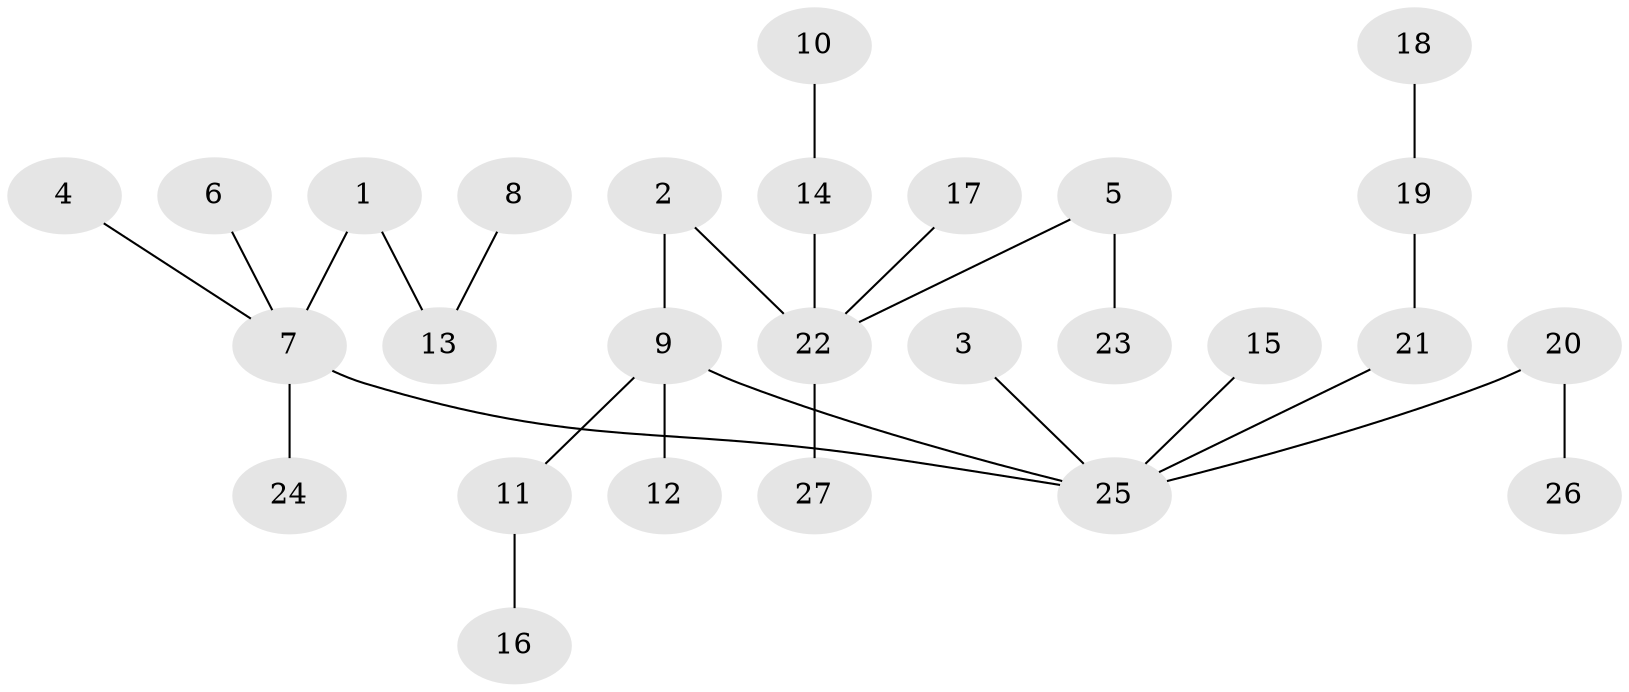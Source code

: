 // original degree distribution, {3: 0.07547169811320754, 8: 0.018867924528301886, 6: 0.05660377358490566, 1: 0.5283018867924528, 2: 0.2830188679245283, 4: 0.03773584905660377}
// Generated by graph-tools (version 1.1) at 2025/02/03/09/25 03:02:27]
// undirected, 27 vertices, 26 edges
graph export_dot {
graph [start="1"]
  node [color=gray90,style=filled];
  1;
  2;
  3;
  4;
  5;
  6;
  7;
  8;
  9;
  10;
  11;
  12;
  13;
  14;
  15;
  16;
  17;
  18;
  19;
  20;
  21;
  22;
  23;
  24;
  25;
  26;
  27;
  1 -- 7 [weight=1.0];
  1 -- 13 [weight=1.0];
  2 -- 9 [weight=1.0];
  2 -- 22 [weight=1.0];
  3 -- 25 [weight=1.0];
  4 -- 7 [weight=1.0];
  5 -- 22 [weight=1.0];
  5 -- 23 [weight=1.0];
  6 -- 7 [weight=1.0];
  7 -- 24 [weight=1.0];
  7 -- 25 [weight=1.0];
  8 -- 13 [weight=1.0];
  9 -- 11 [weight=1.0];
  9 -- 12 [weight=1.0];
  9 -- 25 [weight=1.0];
  10 -- 14 [weight=1.0];
  11 -- 16 [weight=1.0];
  14 -- 22 [weight=1.0];
  15 -- 25 [weight=1.0];
  17 -- 22 [weight=1.0];
  18 -- 19 [weight=1.0];
  19 -- 21 [weight=1.0];
  20 -- 25 [weight=1.0];
  20 -- 26 [weight=1.0];
  21 -- 25 [weight=1.0];
  22 -- 27 [weight=1.0];
}

